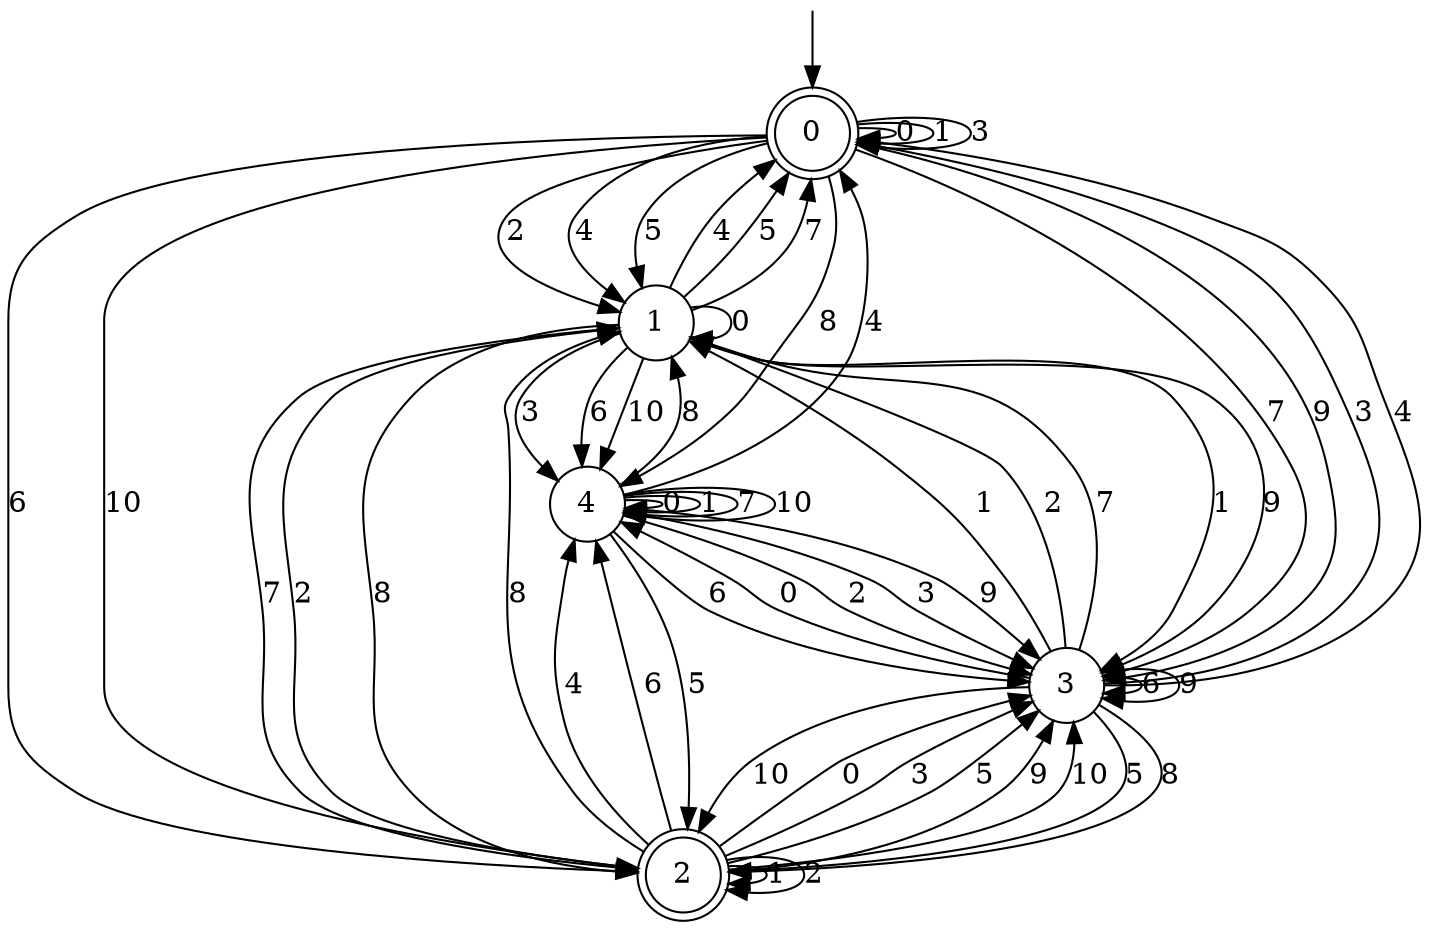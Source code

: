 digraph g {

	s0 [shape="doublecircle" label="0"];
	s1 [shape="circle" label="1"];
	s2 [shape="doublecircle" label="2"];
	s3 [shape="circle" label="3"];
	s4 [shape="circle" label="4"];
	s0 -> s0 [label="0"];
	s0 -> s0 [label="1"];
	s0 -> s1 [label="2"];
	s0 -> s0 [label="3"];
	s0 -> s1 [label="4"];
	s0 -> s1 [label="5"];
	s0 -> s2 [label="6"];
	s0 -> s3 [label="7"];
	s0 -> s4 [label="8"];
	s0 -> s3 [label="9"];
	s0 -> s2 [label="10"];
	s1 -> s1 [label="0"];
	s1 -> s3 [label="1"];
	s1 -> s2 [label="2"];
	s1 -> s4 [label="3"];
	s1 -> s0 [label="4"];
	s1 -> s0 [label="5"];
	s1 -> s4 [label="6"];
	s1 -> s0 [label="7"];
	s1 -> s2 [label="8"];
	s1 -> s3 [label="9"];
	s1 -> s4 [label="10"];
	s2 -> s3 [label="0"];
	s2 -> s2 [label="1"];
	s2 -> s2 [label="2"];
	s2 -> s3 [label="3"];
	s2 -> s4 [label="4"];
	s2 -> s3 [label="5"];
	s2 -> s4 [label="6"];
	s2 -> s1 [label="7"];
	s2 -> s1 [label="8"];
	s2 -> s3 [label="9"];
	s2 -> s3 [label="10"];
	s3 -> s4 [label="0"];
	s3 -> s1 [label="1"];
	s3 -> s1 [label="2"];
	s3 -> s0 [label="3"];
	s3 -> s0 [label="4"];
	s3 -> s2 [label="5"];
	s3 -> s3 [label="6"];
	s3 -> s1 [label="7"];
	s3 -> s2 [label="8"];
	s3 -> s3 [label="9"];
	s3 -> s2 [label="10"];
	s4 -> s4 [label="0"];
	s4 -> s4 [label="1"];
	s4 -> s3 [label="2"];
	s4 -> s3 [label="3"];
	s4 -> s0 [label="4"];
	s4 -> s2 [label="5"];
	s4 -> s3 [label="6"];
	s4 -> s4 [label="7"];
	s4 -> s1 [label="8"];
	s4 -> s3 [label="9"];
	s4 -> s4 [label="10"];

__start0 [label="" shape="none" width="0" height="0"];
__start0 -> s0;

}
